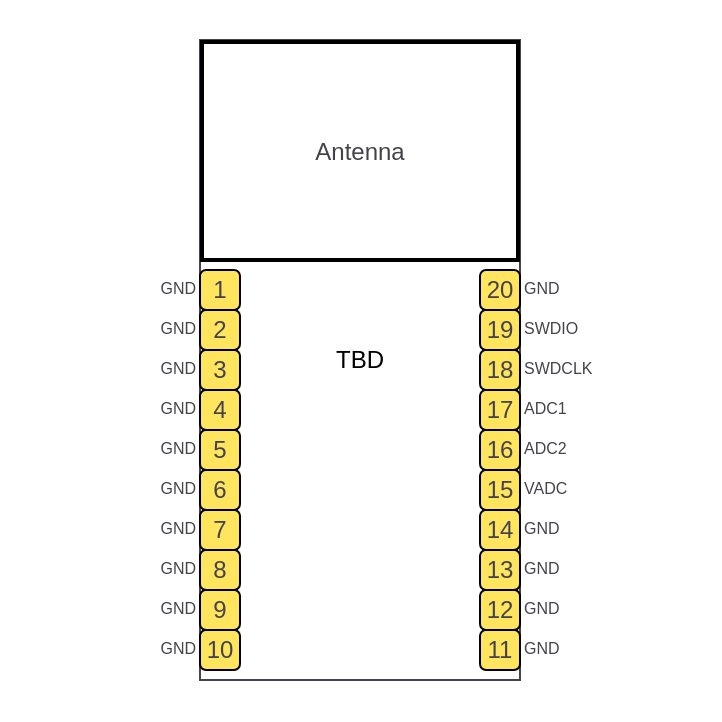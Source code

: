 <mxfile version="13.7.3" type="device"><diagram id="egaiHQ1bkfM_H7aPr39D" name="Page-1"><mxGraphModel dx="1351" dy="901" grid="1" gridSize="10" guides="1" tooltips="1" connect="1" arrows="1" fold="1" page="1" pageScale="1" pageWidth="827" pageHeight="1169" math="0" shadow="0"><root><mxCell id="0"/><mxCell id="1" parent="0"/><mxCell id="5gBkPlEzBsQ7VQ_XojQR-1" value="" style="rounded=0;whiteSpace=wrap;html=1;fillColor=none;strokeColor=none;" parent="1" vertex="1"><mxGeometry x="80" y="460.5" width="360" height="359.5" as="geometry"/></mxCell><mxCell id="Kou2iydummz28kWJMsvE-34" value="&lt;span style=&quot;font-size: 8px&quot;&gt;GND&lt;/span&gt;" style="text;html=1;strokeColor=none;fillColor=none;align=right;verticalAlign=middle;whiteSpace=wrap;rounded=1;fontColor=#44434D;" parent="1" vertex="1"><mxGeometry x="140" y="595" width="40" height="15" as="geometry"/></mxCell><mxCell id="unsOKNJ701XYGGRm9laK-1" value="TBD" style="rounded=0;whiteSpace=wrap;html=1;strokeColor=#44434D;fillColor=none;" vertex="1" parent="1"><mxGeometry x="180" y="480" width="160" height="320" as="geometry"/></mxCell><mxCell id="unsOKNJ701XYGGRm9laK-3" value="&lt;font color=&quot;#44434d&quot;&gt;Antenna&lt;/font&gt;" style="rounded=0;whiteSpace=wrap;html=1;strokeWidth=2;perimeterSpacing=0;glass=0;shadow=0;sketch=0;fillColor=none;" vertex="1" parent="1"><mxGeometry x="181" y="481" width="158" height="109" as="geometry"/></mxCell><mxCell id="unsOKNJ701XYGGRm9laK-4" value="1" style="rounded=1;whiteSpace=wrap;html=1;strokeWidth=1;fillColor=#FFE45E;fontColor=#44434D;" vertex="1" parent="1"><mxGeometry x="180" y="595" width="20" height="20" as="geometry"/></mxCell><mxCell id="unsOKNJ701XYGGRm9laK-5" value="2" style="rounded=1;whiteSpace=wrap;html=1;strokeWidth=1;fillColor=#FFE45E;fontColor=#44434D;" vertex="1" parent="1"><mxGeometry x="180" y="615" width="20" height="20" as="geometry"/></mxCell><mxCell id="unsOKNJ701XYGGRm9laK-6" value="3" style="rounded=1;whiteSpace=wrap;html=1;strokeWidth=1;fillColor=#FFE45E;fontColor=#44434D;" vertex="1" parent="1"><mxGeometry x="180" y="635" width="20" height="20" as="geometry"/></mxCell><mxCell id="unsOKNJ701XYGGRm9laK-7" value="4" style="rounded=1;whiteSpace=wrap;html=1;strokeWidth=1;fillColor=#FFE45E;fontColor=#44434D;" vertex="1" parent="1"><mxGeometry x="180" y="655" width="20" height="20" as="geometry"/></mxCell><mxCell id="unsOKNJ701XYGGRm9laK-8" value="5" style="rounded=1;whiteSpace=wrap;html=1;strokeWidth=1;fillColor=#FFE45E;fontColor=#44434D;" vertex="1" parent="1"><mxGeometry x="180" y="675" width="20" height="20" as="geometry"/></mxCell><mxCell id="unsOKNJ701XYGGRm9laK-9" value="6" style="rounded=1;whiteSpace=wrap;html=1;strokeWidth=1;fillColor=#FFE45E;fontColor=#44434D;" vertex="1" parent="1"><mxGeometry x="180" y="695" width="20" height="20" as="geometry"/></mxCell><mxCell id="unsOKNJ701XYGGRm9laK-10" value="7" style="rounded=1;whiteSpace=wrap;html=1;strokeWidth=1;fillColor=#FFE45E;fontColor=#44434D;" vertex="1" parent="1"><mxGeometry x="180" y="715" width="20" height="20" as="geometry"/></mxCell><mxCell id="unsOKNJ701XYGGRm9laK-11" value="8" style="rounded=1;whiteSpace=wrap;html=1;strokeWidth=1;fillColor=#FFE45E;fontColor=#44434D;" vertex="1" parent="1"><mxGeometry x="180" y="735" width="20" height="20" as="geometry"/></mxCell><mxCell id="unsOKNJ701XYGGRm9laK-12" value="9" style="rounded=1;whiteSpace=wrap;html=1;strokeWidth=1;fillColor=#FFE45E;fontColor=#44434D;" vertex="1" parent="1"><mxGeometry x="180" y="755" width="20" height="20" as="geometry"/></mxCell><mxCell id="unsOKNJ701XYGGRm9laK-13" value="10" style="rounded=1;whiteSpace=wrap;html=1;strokeWidth=1;fillColor=#FFE45E;fontColor=#44434D;" vertex="1" parent="1"><mxGeometry x="180" y="775" width="20" height="20" as="geometry"/></mxCell><mxCell id="unsOKNJ701XYGGRm9laK-14" value="&lt;span style=&quot;font-size: 8px&quot;&gt;GND&lt;/span&gt;" style="text;html=1;strokeColor=none;fillColor=none;align=right;verticalAlign=middle;whiteSpace=wrap;rounded=1;fontColor=#44434D;" vertex="1" parent="1"><mxGeometry x="140" y="615" width="40" height="15" as="geometry"/></mxCell><mxCell id="unsOKNJ701XYGGRm9laK-15" value="&lt;span style=&quot;font-size: 8px&quot;&gt;GND&lt;/span&gt;" style="text;html=1;strokeColor=none;fillColor=none;align=right;verticalAlign=middle;whiteSpace=wrap;rounded=1;fontColor=#44434D;" vertex="1" parent="1"><mxGeometry x="140" y="635" width="40" height="15" as="geometry"/></mxCell><mxCell id="unsOKNJ701XYGGRm9laK-16" value="&lt;span style=&quot;font-size: 8px&quot;&gt;GND&lt;/span&gt;" style="text;html=1;strokeColor=none;fillColor=none;align=right;verticalAlign=middle;whiteSpace=wrap;rounded=1;fontColor=#44434D;" vertex="1" parent="1"><mxGeometry x="140" y="675" width="40" height="15" as="geometry"/></mxCell><mxCell id="unsOKNJ701XYGGRm9laK-17" value="&lt;span style=&quot;font-size: 8px&quot;&gt;GND&lt;/span&gt;" style="text;html=1;strokeColor=none;fillColor=none;align=right;verticalAlign=middle;whiteSpace=wrap;rounded=1;fontColor=#44434D;" vertex="1" parent="1"><mxGeometry x="140" y="695" width="40" height="15" as="geometry"/></mxCell><mxCell id="unsOKNJ701XYGGRm9laK-18" value="&lt;span style=&quot;font-size: 8px&quot;&gt;GND&lt;/span&gt;" style="text;html=1;strokeColor=none;fillColor=none;align=right;verticalAlign=middle;whiteSpace=wrap;rounded=1;fontColor=#44434D;" vertex="1" parent="1"><mxGeometry x="140" y="655" width="40" height="15" as="geometry"/></mxCell><mxCell id="unsOKNJ701XYGGRm9laK-19" value="&lt;span style=&quot;font-size: 8px&quot;&gt;GND&lt;/span&gt;" style="text;html=1;strokeColor=none;fillColor=none;align=right;verticalAlign=middle;whiteSpace=wrap;rounded=1;fontColor=#44434D;" vertex="1" parent="1"><mxGeometry x="140" y="715" width="40" height="15" as="geometry"/></mxCell><mxCell id="unsOKNJ701XYGGRm9laK-20" value="&lt;span style=&quot;font-size: 8px&quot;&gt;GND&lt;/span&gt;" style="text;html=1;strokeColor=none;fillColor=none;align=right;verticalAlign=middle;whiteSpace=wrap;rounded=1;fontColor=#44434D;" vertex="1" parent="1"><mxGeometry x="140" y="775" width="40" height="15" as="geometry"/></mxCell><mxCell id="unsOKNJ701XYGGRm9laK-21" value="&lt;span style=&quot;font-size: 8px&quot;&gt;GND&lt;/span&gt;" style="text;html=1;strokeColor=none;fillColor=none;align=right;verticalAlign=middle;whiteSpace=wrap;rounded=1;fontColor=#44434D;" vertex="1" parent="1"><mxGeometry x="140" y="735" width="40" height="15" as="geometry"/></mxCell><mxCell id="unsOKNJ701XYGGRm9laK-22" value="&lt;span style=&quot;font-size: 8px&quot;&gt;GND&lt;/span&gt;" style="text;html=1;strokeColor=none;fillColor=none;align=right;verticalAlign=middle;whiteSpace=wrap;rounded=1;fontColor=#44434D;" vertex="1" parent="1"><mxGeometry x="140" y="755" width="40" height="15" as="geometry"/></mxCell><mxCell id="unsOKNJ701XYGGRm9laK-23" value="20" style="rounded=1;whiteSpace=wrap;html=1;strokeWidth=1;fillColor=#FFE45E;fontColor=#44434D;" vertex="1" parent="1"><mxGeometry x="320" y="595" width="20" height="20" as="geometry"/></mxCell><mxCell id="unsOKNJ701XYGGRm9laK-24" value="19" style="rounded=1;whiteSpace=wrap;html=1;strokeWidth=1;fillColor=#FFE45E;fontColor=#44434D;" vertex="1" parent="1"><mxGeometry x="320" y="615" width="20" height="20" as="geometry"/></mxCell><mxCell id="unsOKNJ701XYGGRm9laK-25" value="18" style="rounded=1;whiteSpace=wrap;html=1;strokeWidth=1;fillColor=#FFE45E;fontColor=#44434D;" vertex="1" parent="1"><mxGeometry x="320" y="635" width="20" height="20" as="geometry"/></mxCell><mxCell id="unsOKNJ701XYGGRm9laK-26" value="17" style="rounded=1;whiteSpace=wrap;html=1;strokeWidth=1;fillColor=#FFE45E;fontColor=#44434D;" vertex="1" parent="1"><mxGeometry x="320" y="655" width="20" height="20" as="geometry"/></mxCell><mxCell id="unsOKNJ701XYGGRm9laK-27" value="16" style="rounded=1;whiteSpace=wrap;html=1;strokeWidth=1;fillColor=#FFE45E;fontColor=#44434D;" vertex="1" parent="1"><mxGeometry x="320" y="675" width="20" height="20" as="geometry"/></mxCell><mxCell id="unsOKNJ701XYGGRm9laK-28" value="15" style="rounded=1;whiteSpace=wrap;html=1;strokeWidth=1;fillColor=#FFE45E;fontColor=#44434D;" vertex="1" parent="1"><mxGeometry x="320" y="695" width="20" height="20" as="geometry"/></mxCell><mxCell id="unsOKNJ701XYGGRm9laK-29" value="14" style="rounded=1;whiteSpace=wrap;html=1;strokeWidth=1;fillColor=#FFE45E;fontColor=#44434D;" vertex="1" parent="1"><mxGeometry x="320" y="715" width="20" height="20" as="geometry"/></mxCell><mxCell id="unsOKNJ701XYGGRm9laK-30" value="13" style="rounded=1;whiteSpace=wrap;html=1;strokeWidth=1;fillColor=#FFE45E;fontColor=#44434D;" vertex="1" parent="1"><mxGeometry x="320" y="735" width="20" height="20" as="geometry"/></mxCell><mxCell id="unsOKNJ701XYGGRm9laK-31" value="12" style="rounded=1;whiteSpace=wrap;html=1;strokeWidth=1;fillColor=#FFE45E;fontColor=#44434D;" vertex="1" parent="1"><mxGeometry x="320" y="755" width="20" height="20" as="geometry"/></mxCell><mxCell id="unsOKNJ701XYGGRm9laK-32" value="11" style="rounded=1;whiteSpace=wrap;html=1;strokeWidth=1;fillColor=#FFE45E;fontColor=#44434D;" vertex="1" parent="1"><mxGeometry x="320" y="775" width="20" height="20" as="geometry"/></mxCell><mxCell id="unsOKNJ701XYGGRm9laK-33" value="&lt;span style=&quot;font-size: 8px&quot;&gt;GND&lt;/span&gt;" style="text;html=1;strokeColor=none;fillColor=none;align=left;verticalAlign=middle;whiteSpace=wrap;rounded=1;fontColor=#44434D;" vertex="1" parent="1"><mxGeometry x="340" y="595" width="40" height="15" as="geometry"/></mxCell><mxCell id="unsOKNJ701XYGGRm9laK-34" value="&lt;span style=&quot;font-size: 8px&quot;&gt;SWDIO&lt;/span&gt;" style="text;html=1;strokeColor=none;fillColor=none;align=left;verticalAlign=middle;whiteSpace=wrap;rounded=1;fontColor=#44434D;" vertex="1" parent="1"><mxGeometry x="340" y="615" width="40" height="15" as="geometry"/></mxCell><mxCell id="unsOKNJ701XYGGRm9laK-36" value="&lt;span style=&quot;font-size: 8px&quot;&gt;SWDCLK&lt;/span&gt;" style="text;html=1;strokeColor=none;fillColor=none;align=left;verticalAlign=middle;whiteSpace=wrap;rounded=1;fontColor=#44434D;" vertex="1" parent="1"><mxGeometry x="340" y="635" width="40" height="15" as="geometry"/></mxCell><mxCell id="unsOKNJ701XYGGRm9laK-37" value="&lt;span style=&quot;font-size: 8px&quot;&gt;ADC1&lt;/span&gt;" style="text;html=1;strokeColor=none;fillColor=none;align=left;verticalAlign=middle;whiteSpace=wrap;rounded=1;fontColor=#44434D;" vertex="1" parent="1"><mxGeometry x="340" y="655" width="40" height="15" as="geometry"/></mxCell><mxCell id="unsOKNJ701XYGGRm9laK-38" value="&lt;span style=&quot;font-size: 8px&quot;&gt;ADC2&lt;/span&gt;" style="text;html=1;strokeColor=none;fillColor=none;align=left;verticalAlign=middle;whiteSpace=wrap;rounded=1;fontColor=#44434D;" vertex="1" parent="1"><mxGeometry x="340" y="675" width="40" height="15" as="geometry"/></mxCell><mxCell id="unsOKNJ701XYGGRm9laK-39" value="&lt;span style=&quot;font-size: 8px&quot;&gt;VADC&lt;/span&gt;" style="text;html=1;strokeColor=none;fillColor=none;align=left;verticalAlign=middle;whiteSpace=wrap;rounded=1;fontColor=#44434D;" vertex="1" parent="1"><mxGeometry x="340" y="695" width="40" height="15" as="geometry"/></mxCell><mxCell id="unsOKNJ701XYGGRm9laK-40" value="&lt;span style=&quot;font-size: 8px&quot;&gt;GND&lt;/span&gt;" style="text;html=1;strokeColor=none;fillColor=none;align=left;verticalAlign=middle;whiteSpace=wrap;rounded=1;fontColor=#44434D;" vertex="1" parent="1"><mxGeometry x="340" y="715" width="40" height="15" as="geometry"/></mxCell><mxCell id="unsOKNJ701XYGGRm9laK-41" value="&lt;span style=&quot;font-size: 8px&quot;&gt;GND&lt;/span&gt;" style="text;html=1;strokeColor=none;fillColor=none;align=left;verticalAlign=middle;whiteSpace=wrap;rounded=1;fontColor=#44434D;" vertex="1" parent="1"><mxGeometry x="340" y="735" width="40" height="15" as="geometry"/></mxCell><mxCell id="unsOKNJ701XYGGRm9laK-42" value="&lt;span style=&quot;font-size: 8px&quot;&gt;GND&lt;/span&gt;" style="text;html=1;strokeColor=none;fillColor=none;align=left;verticalAlign=middle;whiteSpace=wrap;rounded=1;fontColor=#44434D;" vertex="1" parent="1"><mxGeometry x="340" y="755" width="40" height="15" as="geometry"/></mxCell><mxCell id="unsOKNJ701XYGGRm9laK-43" value="&lt;span style=&quot;font-size: 8px&quot;&gt;GND&lt;/span&gt;" style="text;html=1;strokeColor=none;fillColor=none;align=left;verticalAlign=middle;whiteSpace=wrap;rounded=1;fontColor=#44434D;" vertex="1" parent="1"><mxGeometry x="340" y="775" width="40" height="15" as="geometry"/></mxCell></root></mxGraphModel></diagram></mxfile>
